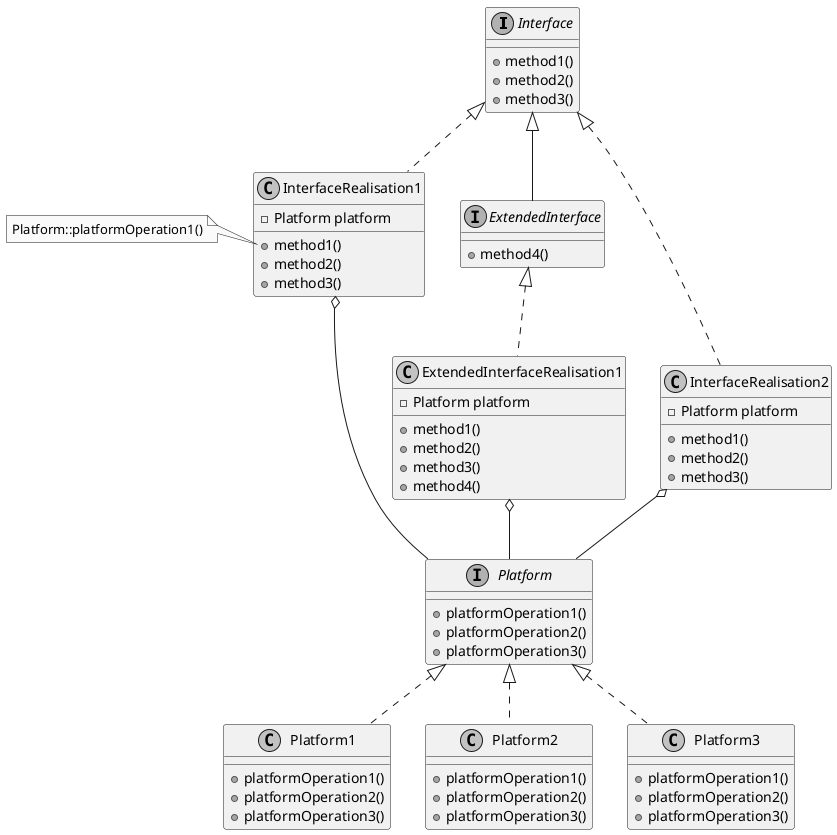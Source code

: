 @startuml

skinparam monochrome true

interface Interface {
    +method1()
    +method2()
    +method3()
}


interface ExtendedInterface {
    +method4()
}

class InterfaceRealisation1 {
    -Platform platform
    +method1()
    +method2()
    +method3()
}

class InterfaceRealisation2 {
    -Platform platform
    +method1()
    +method2()
    +method3()
}

class ExtendedInterfaceRealisation1 {
        -Platform platform
        +method1()
        +method2()
        +method3()
        +method4()
}

Interface <|-- ExtendedInterface

Interface <|.. InterfaceRealisation1
Interface <|.. InterfaceRealisation2

ExtendedInterface <|.. ExtendedInterfaceRealisation1

InterfaceRealisation1 o-- Platform
InterfaceRealisation2 o-- Platform
ExtendedInterfaceRealisation1 o-- Platform

interface Platform {
    +platformOperation1()
    +platformOperation2()
    +platformOperation3()
}

class Platform1 {
    +platformOperation1()
    +platformOperation2()
    +platformOperation3()
}

class Platform2 {
    +platformOperation1()
    +platformOperation2()
    +platformOperation3()
}

class Platform3 {
    +platformOperation1()
    +platformOperation2()
    +platformOperation3()
}

Platform <|.. Platform1
Platform <|.. Platform2
Platform <|.. Platform3

note left of InterfaceRealisation1::method1
    Platform::platformOperation1()
end note

@enduml
